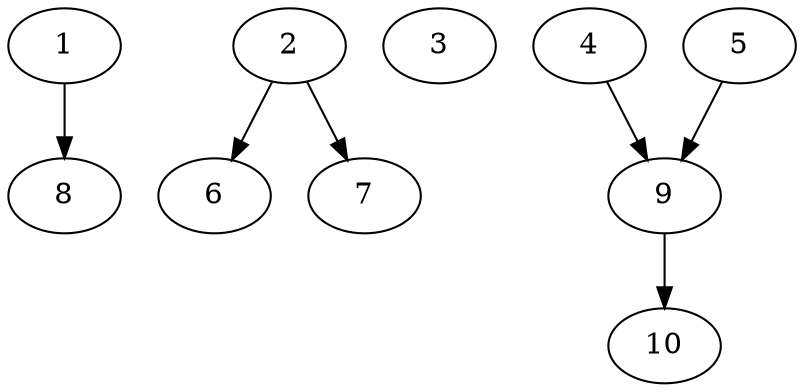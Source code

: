 // DAG automatically generated by daggen at Thu Oct  3 13:58:05 2019
// ./daggen --dot -n 10 --ccr 0.5 --fat 0.7 --regular 0.7 --density 0.5 --mindata 5242880 --maxdata 52428800 
digraph G {
  1 [size="34252800", alpha="0.17", expect_size="17126400"] 
  1 -> 8 [size ="17126400"]
  2 [size="91443200", alpha="0.08", expect_size="45721600"] 
  2 -> 6 [size ="45721600"]
  2 -> 7 [size ="45721600"]
  3 [size="26763264", alpha="0.14", expect_size="13381632"] 
  4 [size="97245184", alpha="0.08", expect_size="48622592"] 
  4 -> 9 [size ="48622592"]
  5 [size="46745600", alpha="0.00", expect_size="23372800"] 
  5 -> 9 [size ="23372800"]
  6 [size="44509184", alpha="0.19", expect_size="22254592"] 
  7 [size="46934016", alpha="0.04", expect_size="23467008"] 
  8 [size="57389056", alpha="0.00", expect_size="28694528"] 
  9 [size="49426432", alpha="0.07", expect_size="24713216"] 
  9 -> 10 [size ="24713216"]
  10 [size="52271104", alpha="0.17", expect_size="26135552"] 
}
